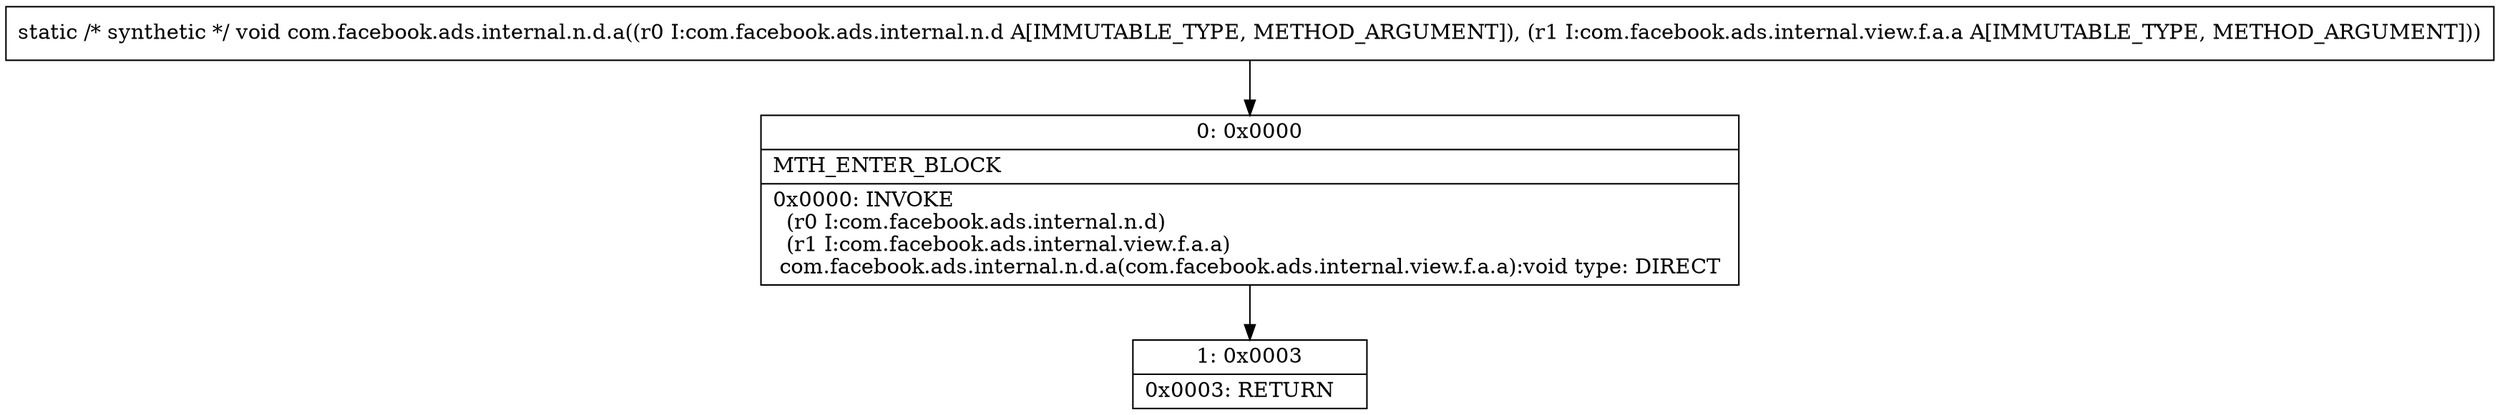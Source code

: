 digraph "CFG forcom.facebook.ads.internal.n.d.a(Lcom\/facebook\/ads\/internal\/n\/d;Lcom\/facebook\/ads\/internal\/view\/f\/a\/a;)V" {
Node_0 [shape=record,label="{0\:\ 0x0000|MTH_ENTER_BLOCK\l|0x0000: INVOKE  \l  (r0 I:com.facebook.ads.internal.n.d)\l  (r1 I:com.facebook.ads.internal.view.f.a.a)\l com.facebook.ads.internal.n.d.a(com.facebook.ads.internal.view.f.a.a):void type: DIRECT \l}"];
Node_1 [shape=record,label="{1\:\ 0x0003|0x0003: RETURN   \l}"];
MethodNode[shape=record,label="{static \/* synthetic *\/ void com.facebook.ads.internal.n.d.a((r0 I:com.facebook.ads.internal.n.d A[IMMUTABLE_TYPE, METHOD_ARGUMENT]), (r1 I:com.facebook.ads.internal.view.f.a.a A[IMMUTABLE_TYPE, METHOD_ARGUMENT])) }"];
MethodNode -> Node_0;
Node_0 -> Node_1;
}


